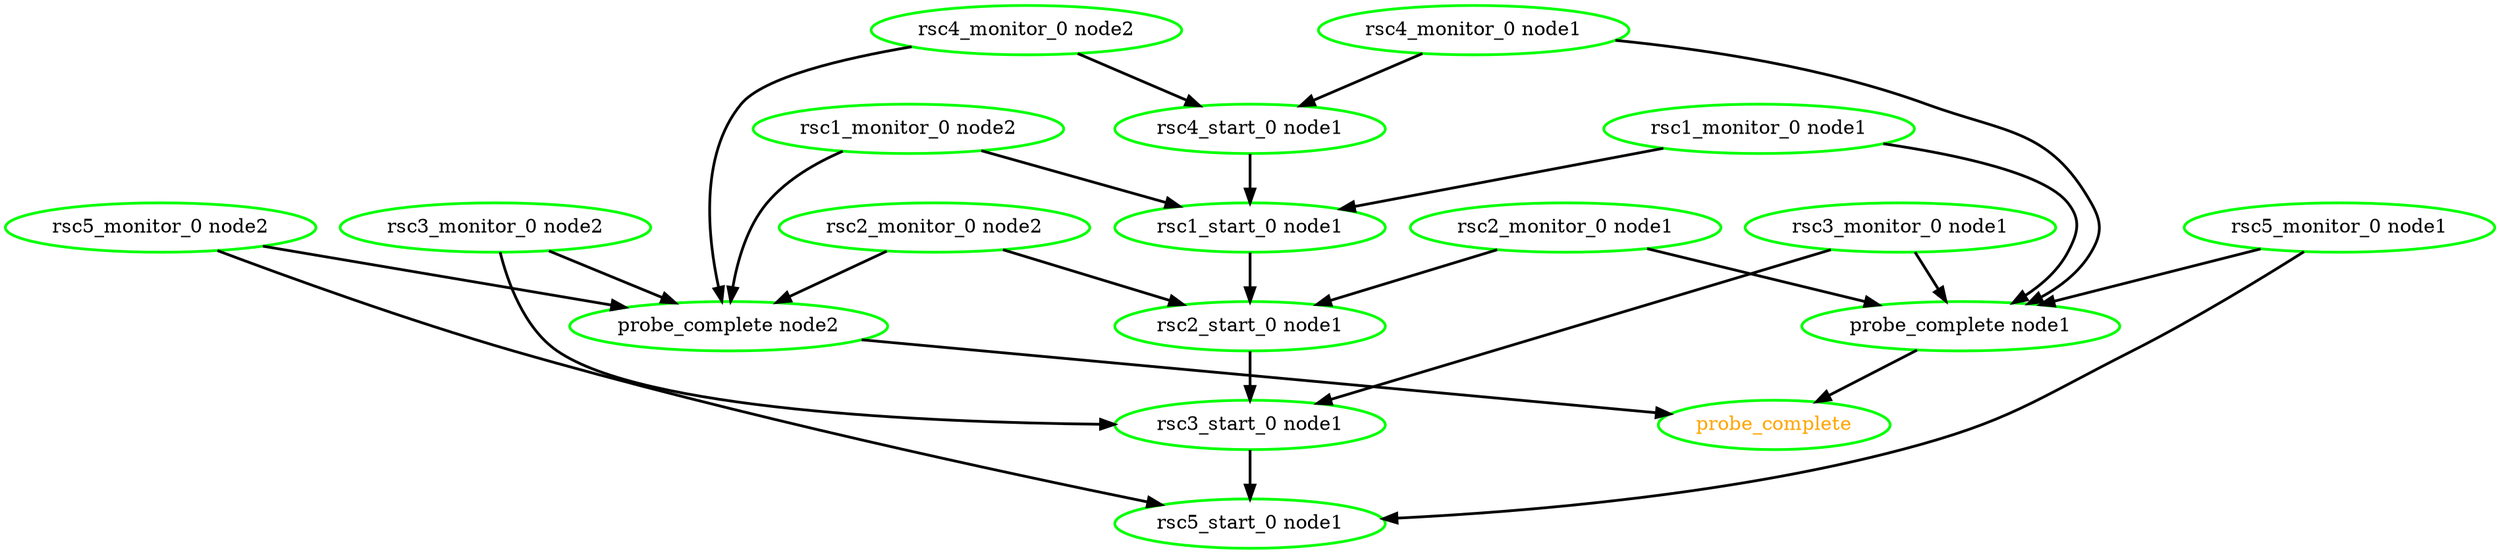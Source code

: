 digraph "g" {
"probe_complete node1" -> "probe_complete" [ style = bold]
"probe_complete node1" [ style=bold color="green" fontcolor="black"]
"probe_complete node2" -> "probe_complete" [ style = bold]
"probe_complete node2" [ style=bold color="green" fontcolor="black"]
"probe_complete" [ style=bold color="green" fontcolor="orange"]
"rsc1_monitor_0 node1" -> "probe_complete node1" [ style = bold]
"rsc1_monitor_0 node1" -> "rsc1_start_0 node1" [ style = bold]
"rsc1_monitor_0 node1" [ style=bold color="green" fontcolor="black"]
"rsc1_monitor_0 node2" -> "probe_complete node2" [ style = bold]
"rsc1_monitor_0 node2" -> "rsc1_start_0 node1" [ style = bold]
"rsc1_monitor_0 node2" [ style=bold color="green" fontcolor="black"]
"rsc1_start_0 node1" -> "rsc2_start_0 node1" [ style = bold]
"rsc1_start_0 node1" [ style=bold color="green" fontcolor="black"]
"rsc2_monitor_0 node1" -> "probe_complete node1" [ style = bold]
"rsc2_monitor_0 node1" -> "rsc2_start_0 node1" [ style = bold]
"rsc2_monitor_0 node1" [ style=bold color="green" fontcolor="black"]
"rsc2_monitor_0 node2" -> "probe_complete node2" [ style = bold]
"rsc2_monitor_0 node2" -> "rsc2_start_0 node1" [ style = bold]
"rsc2_monitor_0 node2" [ style=bold color="green" fontcolor="black"]
"rsc2_start_0 node1" -> "rsc3_start_0 node1" [ style = bold]
"rsc2_start_0 node1" [ style=bold color="green" fontcolor="black"]
"rsc3_monitor_0 node1" -> "probe_complete node1" [ style = bold]
"rsc3_monitor_0 node1" -> "rsc3_start_0 node1" [ style = bold]
"rsc3_monitor_0 node1" [ style=bold color="green" fontcolor="black"]
"rsc3_monitor_0 node2" -> "probe_complete node2" [ style = bold]
"rsc3_monitor_0 node2" -> "rsc3_start_0 node1" [ style = bold]
"rsc3_monitor_0 node2" [ style=bold color="green" fontcolor="black"]
"rsc3_start_0 node1" -> "rsc5_start_0 node1" [ style = bold]
"rsc3_start_0 node1" [ style=bold color="green" fontcolor="black"]
"rsc4_monitor_0 node1" -> "probe_complete node1" [ style = bold]
"rsc4_monitor_0 node1" -> "rsc4_start_0 node1" [ style = bold]
"rsc4_monitor_0 node1" [ style=bold color="green" fontcolor="black"]
"rsc4_monitor_0 node2" -> "probe_complete node2" [ style = bold]
"rsc4_monitor_0 node2" -> "rsc4_start_0 node1" [ style = bold]
"rsc4_monitor_0 node2" [ style=bold color="green" fontcolor="black"]
"rsc4_start_0 node1" -> "rsc1_start_0 node1" [ style = bold]
"rsc4_start_0 node1" [ style=bold color="green" fontcolor="black"]
"rsc5_monitor_0 node1" -> "probe_complete node1" [ style = bold]
"rsc5_monitor_0 node1" -> "rsc5_start_0 node1" [ style = bold]
"rsc5_monitor_0 node1" [ style=bold color="green" fontcolor="black"]
"rsc5_monitor_0 node2" -> "probe_complete node2" [ style = bold]
"rsc5_monitor_0 node2" -> "rsc5_start_0 node1" [ style = bold]
"rsc5_monitor_0 node2" [ style=bold color="green" fontcolor="black"]
"rsc5_start_0 node1" [ style=bold color="green" fontcolor="black"]
}
